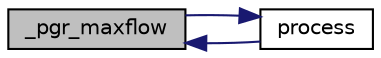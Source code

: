 digraph "_pgr_maxflow"
{
  edge [fontname="Helvetica",fontsize="10",labelfontname="Helvetica",labelfontsize="10"];
  node [fontname="Helvetica",fontsize="10",shape=record];
  rankdir="LR";
  Node46 [label="_pgr_maxflow",height=0.2,width=0.4,color="black", fillcolor="grey75", style="filled", fontcolor="black"];
  Node46 -> Node47 [dir="back",color="midnightblue",fontsize="10",style="solid",fontname="Helvetica"];
  Node47 [label="process",height=0.2,width=0.4,color="black", fillcolor="white", style="filled",URL="$max__flow_8c.html#a30c6eba3438c4eda085547701430c005"];
  Node47 -> Node46 [dir="back",color="midnightblue",fontsize="10",style="solid",fontname="Helvetica"];
}

